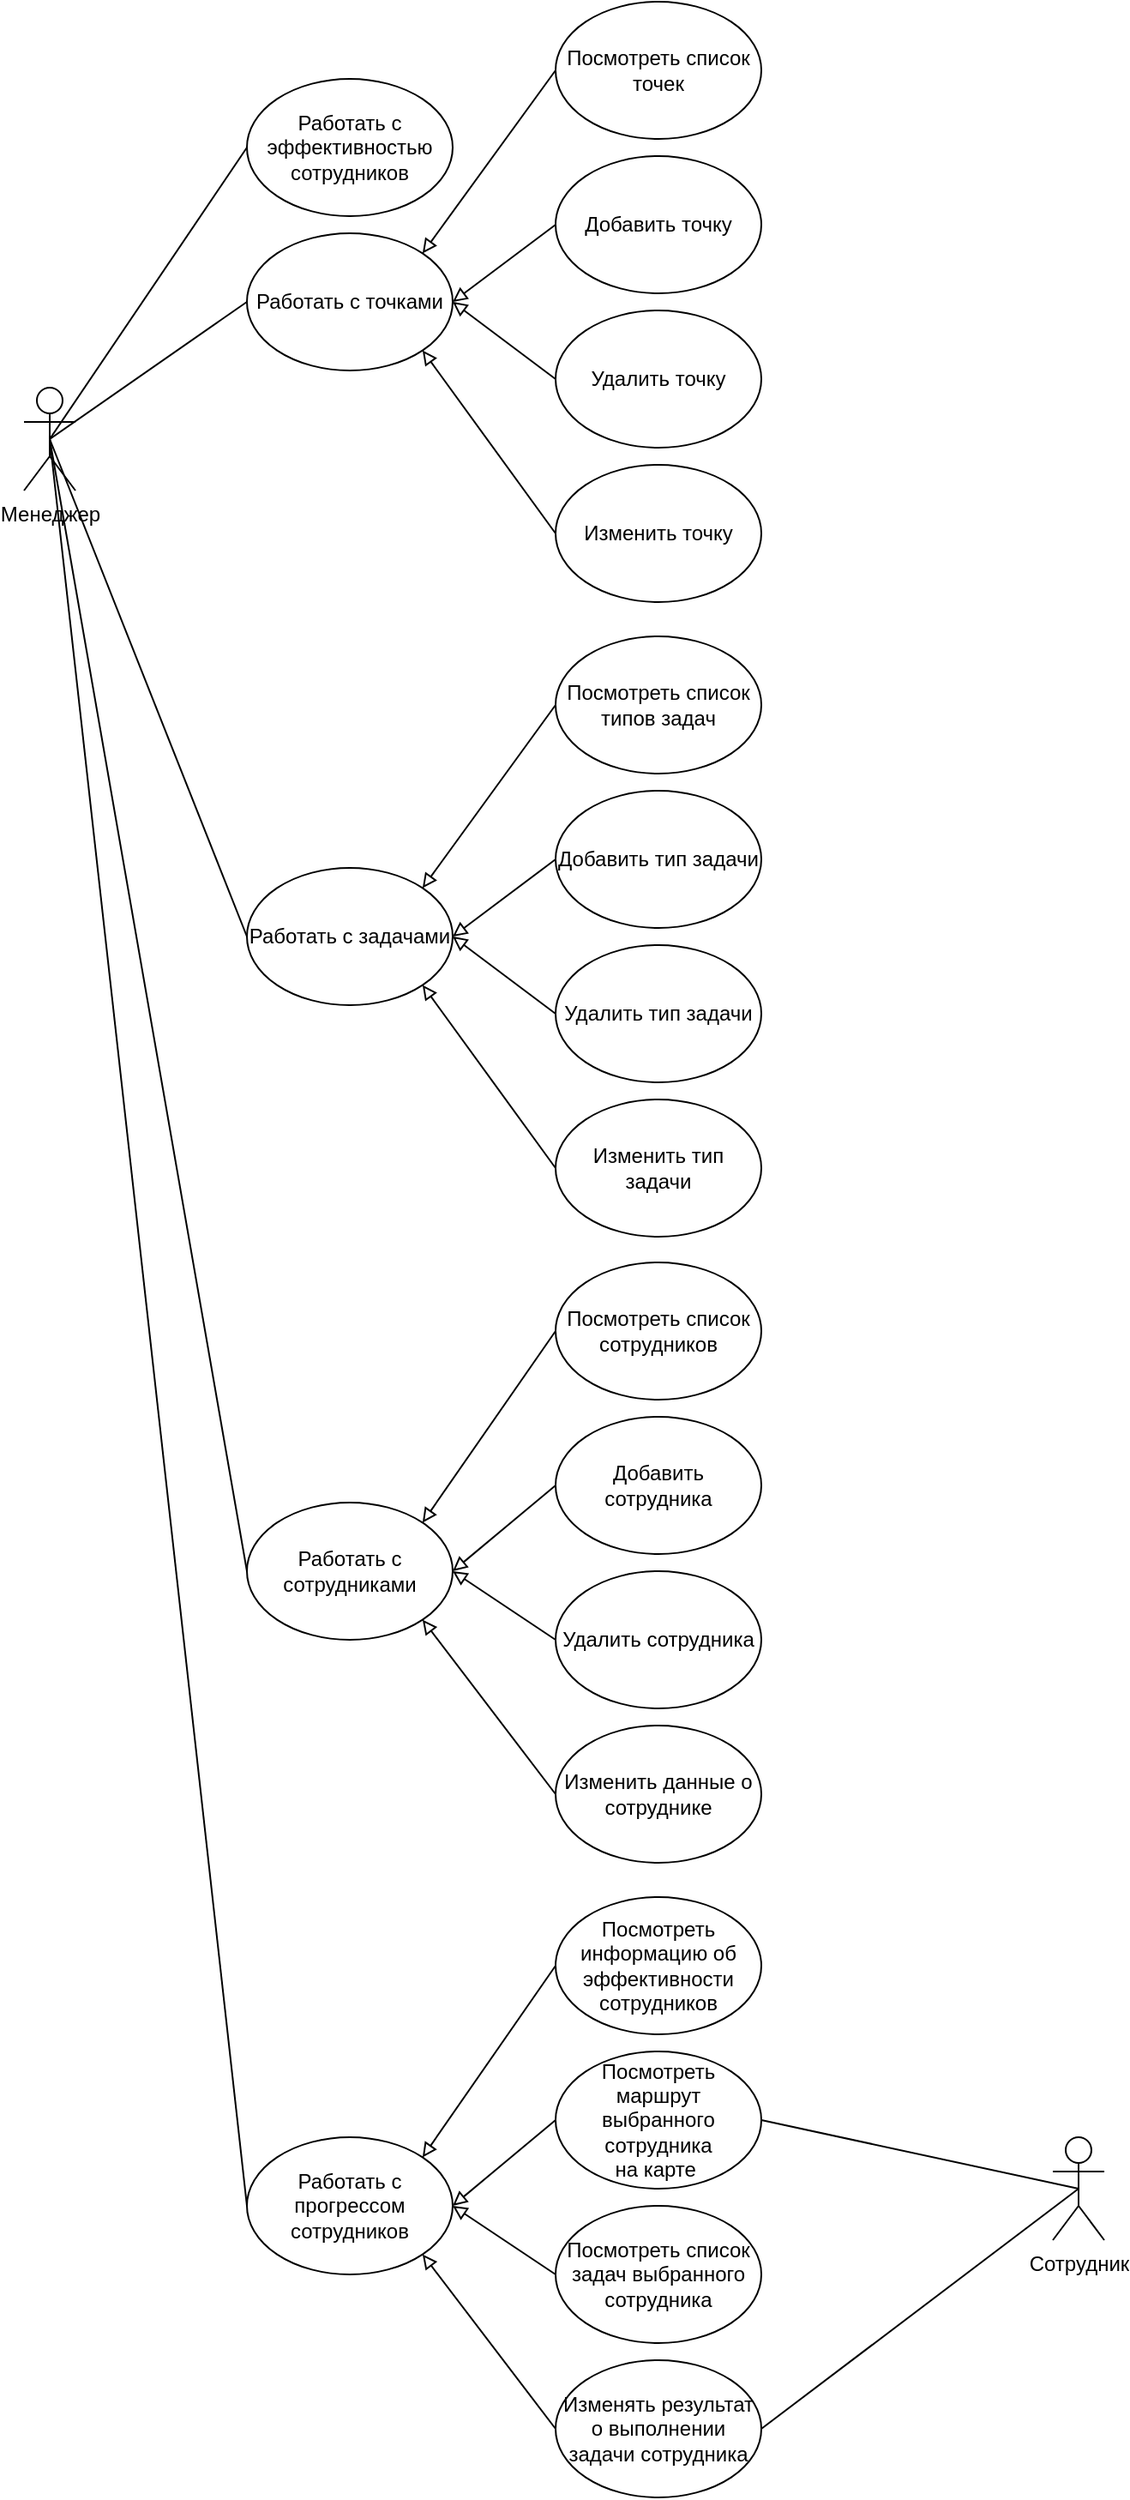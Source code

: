 <mxfile version="15.1.3" type="device"><diagram id="takD0Vv_twtG2nwOKDDK" name="Страница 1"><mxGraphModel dx="1551" dy="1151" grid="1" gridSize="10" guides="1" tooltips="1" connect="1" arrows="1" fold="1" page="1" pageScale="1" pageWidth="827" pageHeight="1169" math="0" shadow="0"><root><mxCell id="0"/><mxCell id="1" parent="0"/><mxCell id="-VV3qJ6F4QqV7IlmymJm-56" style="edgeStyle=none;rounded=0;orthogonalLoop=1;jettySize=auto;html=1;exitX=0.5;exitY=0.5;exitDx=0;exitDy=0;exitPerimeter=0;entryX=1;entryY=0.5;entryDx=0;entryDy=0;endArrow=none;endFill=0;" edge="1" parent="1" source="-VV3qJ6F4QqV7IlmymJm-1" target="-VV3qJ6F4QqV7IlmymJm-49"><mxGeometry relative="1" as="geometry"/></mxCell><mxCell id="-VV3qJ6F4QqV7IlmymJm-57" style="edgeStyle=none;rounded=0;orthogonalLoop=1;jettySize=auto;html=1;exitX=0.5;exitY=0.5;exitDx=0;exitDy=0;exitPerimeter=0;entryX=1;entryY=0.5;entryDx=0;entryDy=0;endArrow=none;endFill=0;" edge="1" parent="1" source="-VV3qJ6F4QqV7IlmymJm-1" target="-VV3qJ6F4QqV7IlmymJm-51"><mxGeometry relative="1" as="geometry"/></mxCell><mxCell id="-VV3qJ6F4QqV7IlmymJm-1" value="Сотрудник" style="shape=umlActor;verticalLabelPosition=bottom;verticalAlign=top;html=1;outlineConnect=0;" vertex="1" parent="1"><mxGeometry x="910" y="1360" width="30" height="60" as="geometry"/></mxCell><mxCell id="-VV3qJ6F4QqV7IlmymJm-8" style="rounded=0;orthogonalLoop=1;jettySize=auto;html=1;entryX=0;entryY=0.5;entryDx=0;entryDy=0;endArrow=none;endFill=0;exitX=0.5;exitY=0.5;exitDx=0;exitDy=0;exitPerimeter=0;" edge="1" parent="1" source="-VV3qJ6F4QqV7IlmymJm-2" target="-VV3qJ6F4QqV7IlmymJm-6"><mxGeometry relative="1" as="geometry"/></mxCell><mxCell id="-VV3qJ6F4QqV7IlmymJm-9" style="edgeStyle=none;rounded=0;orthogonalLoop=1;jettySize=auto;html=1;entryX=0;entryY=0.5;entryDx=0;entryDy=0;endArrow=none;endFill=0;exitX=0.5;exitY=0.5;exitDx=0;exitDy=0;exitPerimeter=0;" edge="1" parent="1" source="-VV3qJ6F4QqV7IlmymJm-2" target="-VV3qJ6F4QqV7IlmymJm-3"><mxGeometry relative="1" as="geometry"><mxPoint x="330" y="370" as="sourcePoint"/></mxGeometry></mxCell><mxCell id="-VV3qJ6F4QqV7IlmymJm-10" style="edgeStyle=none;rounded=0;orthogonalLoop=1;jettySize=auto;html=1;exitX=0.5;exitY=0.5;exitDx=0;exitDy=0;exitPerimeter=0;entryX=0;entryY=0.5;entryDx=0;entryDy=0;endArrow=none;endFill=0;" edge="1" parent="1" source="-VV3qJ6F4QqV7IlmymJm-2" target="-VV3qJ6F4QqV7IlmymJm-4"><mxGeometry relative="1" as="geometry"/></mxCell><mxCell id="-VV3qJ6F4QqV7IlmymJm-11" style="edgeStyle=none;rounded=0;orthogonalLoop=1;jettySize=auto;html=1;exitX=0.5;exitY=0.5;exitDx=0;exitDy=0;exitPerimeter=0;entryX=0;entryY=0.5;entryDx=0;entryDy=0;endArrow=none;endFill=0;" edge="1" parent="1" source="-VV3qJ6F4QqV7IlmymJm-2" target="-VV3qJ6F4QqV7IlmymJm-5"><mxGeometry relative="1" as="geometry"/></mxCell><mxCell id="-VV3qJ6F4QqV7IlmymJm-58" style="edgeStyle=none;rounded=0;orthogonalLoop=1;jettySize=auto;html=1;exitX=0.5;exitY=0.5;exitDx=0;exitDy=0;exitPerimeter=0;entryX=0;entryY=0.5;entryDx=0;entryDy=0;endArrow=none;endFill=0;" edge="1" parent="1" source="-VV3qJ6F4QqV7IlmymJm-2" target="-VV3qJ6F4QqV7IlmymJm-7"><mxGeometry relative="1" as="geometry"/></mxCell><mxCell id="-VV3qJ6F4QqV7IlmymJm-2" value="Менеджер" style="shape=umlActor;verticalLabelPosition=bottom;verticalAlign=top;html=1;outlineConnect=0;" vertex="1" parent="1"><mxGeometry x="310" y="340" width="30" height="60" as="geometry"/></mxCell><mxCell id="-VV3qJ6F4QqV7IlmymJm-3" value="Работать с точками" style="ellipse;whiteSpace=wrap;html=1;" vertex="1" parent="1"><mxGeometry x="440" y="250" width="120" height="80" as="geometry"/></mxCell><mxCell id="-VV3qJ6F4QqV7IlmymJm-4" value="Работать с задачами" style="ellipse;whiteSpace=wrap;html=1;" vertex="1" parent="1"><mxGeometry x="440" y="620" width="120" height="80" as="geometry"/></mxCell><mxCell id="-VV3qJ6F4QqV7IlmymJm-5" value="Работать с сотрудниками" style="ellipse;whiteSpace=wrap;html=1;" vertex="1" parent="1"><mxGeometry x="440" y="990" width="120" height="80" as="geometry"/></mxCell><mxCell id="-VV3qJ6F4QqV7IlmymJm-6" value="Работать с эффективностью сотрудников" style="ellipse;whiteSpace=wrap;html=1;" vertex="1" parent="1"><mxGeometry x="440" y="160" width="120" height="80" as="geometry"/></mxCell><mxCell id="-VV3qJ6F4QqV7IlmymJm-7" value="Работать с прогрессом сотрудников" style="ellipse;whiteSpace=wrap;html=1;" vertex="1" parent="1"><mxGeometry x="440" y="1360" width="120" height="80" as="geometry"/></mxCell><mxCell id="-VV3qJ6F4QqV7IlmymJm-24" style="edgeStyle=none;rounded=0;orthogonalLoop=1;jettySize=auto;html=1;exitX=0;exitY=0.5;exitDx=0;exitDy=0;endArrow=block;endFill=0;entryX=1;entryY=0.5;entryDx=0;entryDy=0;" edge="1" parent="1" source="-VV3qJ6F4QqV7IlmymJm-18" target="-VV3qJ6F4QqV7IlmymJm-3"><mxGeometry relative="1" as="geometry"><mxPoint x="560" y="290" as="targetPoint"/></mxGeometry></mxCell><mxCell id="-VV3qJ6F4QqV7IlmymJm-18" value="Удалить точку" style="ellipse;whiteSpace=wrap;html=1;" vertex="1" parent="1"><mxGeometry x="620" y="295" width="120" height="80" as="geometry"/></mxCell><mxCell id="-VV3qJ6F4QqV7IlmymJm-23" style="edgeStyle=none;rounded=0;orthogonalLoop=1;jettySize=auto;html=1;exitX=0;exitY=0.5;exitDx=0;exitDy=0;endArrow=block;endFill=0;entryX=1;entryY=0.5;entryDx=0;entryDy=0;" edge="1" parent="1" source="-VV3qJ6F4QqV7IlmymJm-19" target="-VV3qJ6F4QqV7IlmymJm-3"><mxGeometry relative="1" as="geometry"><mxPoint x="560" y="290" as="targetPoint"/></mxGeometry></mxCell><mxCell id="-VV3qJ6F4QqV7IlmymJm-19" value="Добавить точку" style="ellipse;whiteSpace=wrap;html=1;" vertex="1" parent="1"><mxGeometry x="620" y="205" width="120" height="80" as="geometry"/></mxCell><mxCell id="-VV3qJ6F4QqV7IlmymJm-22" style="edgeStyle=none;rounded=0;orthogonalLoop=1;jettySize=auto;html=1;exitX=0;exitY=0.5;exitDx=0;exitDy=0;entryX=1;entryY=0;entryDx=0;entryDy=0;endArrow=block;endFill=0;" edge="1" parent="1" source="-VV3qJ6F4QqV7IlmymJm-20" target="-VV3qJ6F4QqV7IlmymJm-3"><mxGeometry relative="1" as="geometry"/></mxCell><mxCell id="-VV3qJ6F4QqV7IlmymJm-20" value="Посмотреть список точек" style="ellipse;whiteSpace=wrap;html=1;" vertex="1" parent="1"><mxGeometry x="620" y="115" width="120" height="80" as="geometry"/></mxCell><mxCell id="-VV3qJ6F4QqV7IlmymJm-25" style="edgeStyle=none;rounded=0;orthogonalLoop=1;jettySize=auto;html=1;exitX=0;exitY=0.5;exitDx=0;exitDy=0;endArrow=block;endFill=0;entryX=1;entryY=1;entryDx=0;entryDy=0;" edge="1" parent="1" source="-VV3qJ6F4QqV7IlmymJm-21" target="-VV3qJ6F4QqV7IlmymJm-3"><mxGeometry relative="1" as="geometry"><mxPoint x="560" y="290.0" as="targetPoint"/></mxGeometry></mxCell><mxCell id="-VV3qJ6F4QqV7IlmymJm-21" value="Изменить точку" style="ellipse;whiteSpace=wrap;html=1;" vertex="1" parent="1"><mxGeometry x="620" y="385" width="120" height="80" as="geometry"/></mxCell><mxCell id="-VV3qJ6F4QqV7IlmymJm-32" style="edgeStyle=none;rounded=0;orthogonalLoop=1;jettySize=auto;html=1;exitX=0;exitY=0.5;exitDx=0;exitDy=0;entryX=1;entryY=0.5;entryDx=0;entryDy=0;endArrow=block;endFill=0;" edge="1" parent="1" source="-VV3qJ6F4QqV7IlmymJm-26" target="-VV3qJ6F4QqV7IlmymJm-4"><mxGeometry relative="1" as="geometry"/></mxCell><mxCell id="-VV3qJ6F4QqV7IlmymJm-26" value="Удалить тип задачи" style="ellipse;whiteSpace=wrap;html=1;" vertex="1" parent="1"><mxGeometry x="620" y="665" width="120" height="80" as="geometry"/></mxCell><mxCell id="-VV3qJ6F4QqV7IlmymJm-31" style="edgeStyle=none;rounded=0;orthogonalLoop=1;jettySize=auto;html=1;exitX=0;exitY=0.5;exitDx=0;exitDy=0;entryX=1;entryY=0.5;entryDx=0;entryDy=0;endArrow=block;endFill=0;" edge="1" parent="1" source="-VV3qJ6F4QqV7IlmymJm-27" target="-VV3qJ6F4QqV7IlmymJm-4"><mxGeometry relative="1" as="geometry"/></mxCell><mxCell id="-VV3qJ6F4QqV7IlmymJm-27" value="Добавить тип задачи" style="ellipse;whiteSpace=wrap;html=1;" vertex="1" parent="1"><mxGeometry x="620" y="575" width="120" height="80" as="geometry"/></mxCell><mxCell id="-VV3qJ6F4QqV7IlmymJm-30" style="edgeStyle=none;rounded=0;orthogonalLoop=1;jettySize=auto;html=1;exitX=0;exitY=0.5;exitDx=0;exitDy=0;entryX=1;entryY=0;entryDx=0;entryDy=0;endArrow=block;endFill=0;" edge="1" parent="1" source="-VV3qJ6F4QqV7IlmymJm-28" target="-VV3qJ6F4QqV7IlmymJm-4"><mxGeometry relative="1" as="geometry"/></mxCell><mxCell id="-VV3qJ6F4QqV7IlmymJm-28" value="Посмотреть список типов задач" style="ellipse;whiteSpace=wrap;html=1;" vertex="1" parent="1"><mxGeometry x="620" y="485" width="120" height="80" as="geometry"/></mxCell><mxCell id="-VV3qJ6F4QqV7IlmymJm-33" style="edgeStyle=none;rounded=0;orthogonalLoop=1;jettySize=auto;html=1;exitX=0;exitY=0.5;exitDx=0;exitDy=0;entryX=1;entryY=1;entryDx=0;entryDy=0;endArrow=block;endFill=0;" edge="1" parent="1" source="-VV3qJ6F4QqV7IlmymJm-29" target="-VV3qJ6F4QqV7IlmymJm-4"><mxGeometry relative="1" as="geometry"/></mxCell><mxCell id="-VV3qJ6F4QqV7IlmymJm-29" value="Изменить тип задачи" style="ellipse;whiteSpace=wrap;html=1;" vertex="1" parent="1"><mxGeometry x="620" y="755" width="120" height="80" as="geometry"/></mxCell><mxCell id="-VV3qJ6F4QqV7IlmymJm-46" style="edgeStyle=none;rounded=0;orthogonalLoop=1;jettySize=auto;html=1;exitX=0;exitY=0.5;exitDx=0;exitDy=0;entryX=1;entryY=0.5;entryDx=0;entryDy=0;endArrow=block;endFill=0;" edge="1" parent="1" source="-VV3qJ6F4QqV7IlmymJm-40" target="-VV3qJ6F4QqV7IlmymJm-5"><mxGeometry relative="1" as="geometry"/></mxCell><mxCell id="-VV3qJ6F4QqV7IlmymJm-40" value="Удалить сотрудника" style="ellipse;whiteSpace=wrap;html=1;" vertex="1" parent="1"><mxGeometry x="620" y="1030" width="120" height="80" as="geometry"/></mxCell><mxCell id="-VV3qJ6F4QqV7IlmymJm-45" style="edgeStyle=none;rounded=0;orthogonalLoop=1;jettySize=auto;html=1;exitX=0;exitY=0.5;exitDx=0;exitDy=0;entryX=1;entryY=0.5;entryDx=0;entryDy=0;endArrow=block;endFill=0;" edge="1" parent="1" source="-VV3qJ6F4QqV7IlmymJm-41" target="-VV3qJ6F4QqV7IlmymJm-5"><mxGeometry relative="1" as="geometry"/></mxCell><mxCell id="-VV3qJ6F4QqV7IlmymJm-41" value="Добавить сотрудника" style="ellipse;whiteSpace=wrap;html=1;" vertex="1" parent="1"><mxGeometry x="620" y="940" width="120" height="80" as="geometry"/></mxCell><mxCell id="-VV3qJ6F4QqV7IlmymJm-44" style="edgeStyle=none;rounded=0;orthogonalLoop=1;jettySize=auto;html=1;exitX=0;exitY=0.5;exitDx=0;exitDy=0;entryX=1;entryY=0;entryDx=0;entryDy=0;endArrow=block;endFill=0;" edge="1" parent="1" source="-VV3qJ6F4QqV7IlmymJm-42" target="-VV3qJ6F4QqV7IlmymJm-5"><mxGeometry relative="1" as="geometry"/></mxCell><mxCell id="-VV3qJ6F4QqV7IlmymJm-42" value="Посмотреть список сотрудников" style="ellipse;whiteSpace=wrap;html=1;" vertex="1" parent="1"><mxGeometry x="620" y="850" width="120" height="80" as="geometry"/></mxCell><mxCell id="-VV3qJ6F4QqV7IlmymJm-47" style="edgeStyle=none;rounded=0;orthogonalLoop=1;jettySize=auto;html=1;exitX=0;exitY=0.5;exitDx=0;exitDy=0;entryX=1;entryY=1;entryDx=0;entryDy=0;endArrow=block;endFill=0;" edge="1" parent="1" source="-VV3qJ6F4QqV7IlmymJm-43" target="-VV3qJ6F4QqV7IlmymJm-5"><mxGeometry relative="1" as="geometry"/></mxCell><mxCell id="-VV3qJ6F4QqV7IlmymJm-43" value="Изменить данные о сотруднике" style="ellipse;whiteSpace=wrap;html=1;" vertex="1" parent="1"><mxGeometry x="620" y="1120" width="120" height="80" as="geometry"/></mxCell><mxCell id="-VV3qJ6F4QqV7IlmymJm-54" style="edgeStyle=none;rounded=0;orthogonalLoop=1;jettySize=auto;html=1;exitX=0;exitY=0.5;exitDx=0;exitDy=0;entryX=1;entryY=0.5;entryDx=0;entryDy=0;endArrow=block;endFill=0;" edge="1" parent="1" source="-VV3qJ6F4QqV7IlmymJm-48" target="-VV3qJ6F4QqV7IlmymJm-7"><mxGeometry relative="1" as="geometry"/></mxCell><mxCell id="-VV3qJ6F4QqV7IlmymJm-48" value="Посмотреть список задач выбранного сотрудника" style="ellipse;whiteSpace=wrap;html=1;" vertex="1" parent="1"><mxGeometry x="620" y="1400" width="120" height="80" as="geometry"/></mxCell><mxCell id="-VV3qJ6F4QqV7IlmymJm-53" style="edgeStyle=none;rounded=0;orthogonalLoop=1;jettySize=auto;html=1;exitX=0;exitY=0.5;exitDx=0;exitDy=0;entryX=1;entryY=0.5;entryDx=0;entryDy=0;endArrow=block;endFill=0;" edge="1" parent="1" source="-VV3qJ6F4QqV7IlmymJm-49" target="-VV3qJ6F4QqV7IlmymJm-7"><mxGeometry relative="1" as="geometry"/></mxCell><mxCell id="-VV3qJ6F4QqV7IlmymJm-49" value="Посмотреть маршрут выбранного сотрудника &lt;br&gt;на карте&amp;nbsp;" style="ellipse;whiteSpace=wrap;html=1;" vertex="1" parent="1"><mxGeometry x="620" y="1310" width="120" height="80" as="geometry"/></mxCell><mxCell id="-VV3qJ6F4QqV7IlmymJm-52" style="edgeStyle=none;rounded=0;orthogonalLoop=1;jettySize=auto;html=1;exitX=0;exitY=0.5;exitDx=0;exitDy=0;entryX=1;entryY=0;entryDx=0;entryDy=0;endArrow=block;endFill=0;" edge="1" parent="1" source="-VV3qJ6F4QqV7IlmymJm-50" target="-VV3qJ6F4QqV7IlmymJm-7"><mxGeometry relative="1" as="geometry"/></mxCell><mxCell id="-VV3qJ6F4QqV7IlmymJm-50" value="Посмотреть информацию об эффективности сотрудников" style="ellipse;whiteSpace=wrap;html=1;" vertex="1" parent="1"><mxGeometry x="620" y="1220" width="120" height="80" as="geometry"/></mxCell><mxCell id="-VV3qJ6F4QqV7IlmymJm-55" style="edgeStyle=none;rounded=0;orthogonalLoop=1;jettySize=auto;html=1;exitX=0;exitY=0.5;exitDx=0;exitDy=0;entryX=1;entryY=1;entryDx=0;entryDy=0;endArrow=block;endFill=0;" edge="1" parent="1" source="-VV3qJ6F4QqV7IlmymJm-51" target="-VV3qJ6F4QqV7IlmymJm-7"><mxGeometry relative="1" as="geometry"/></mxCell><mxCell id="-VV3qJ6F4QqV7IlmymJm-51" value="Изменять результат о выполнении задачи сотрудника" style="ellipse;whiteSpace=wrap;html=1;" vertex="1" parent="1"><mxGeometry x="620" y="1490" width="120" height="80" as="geometry"/></mxCell></root></mxGraphModel></diagram></mxfile>
